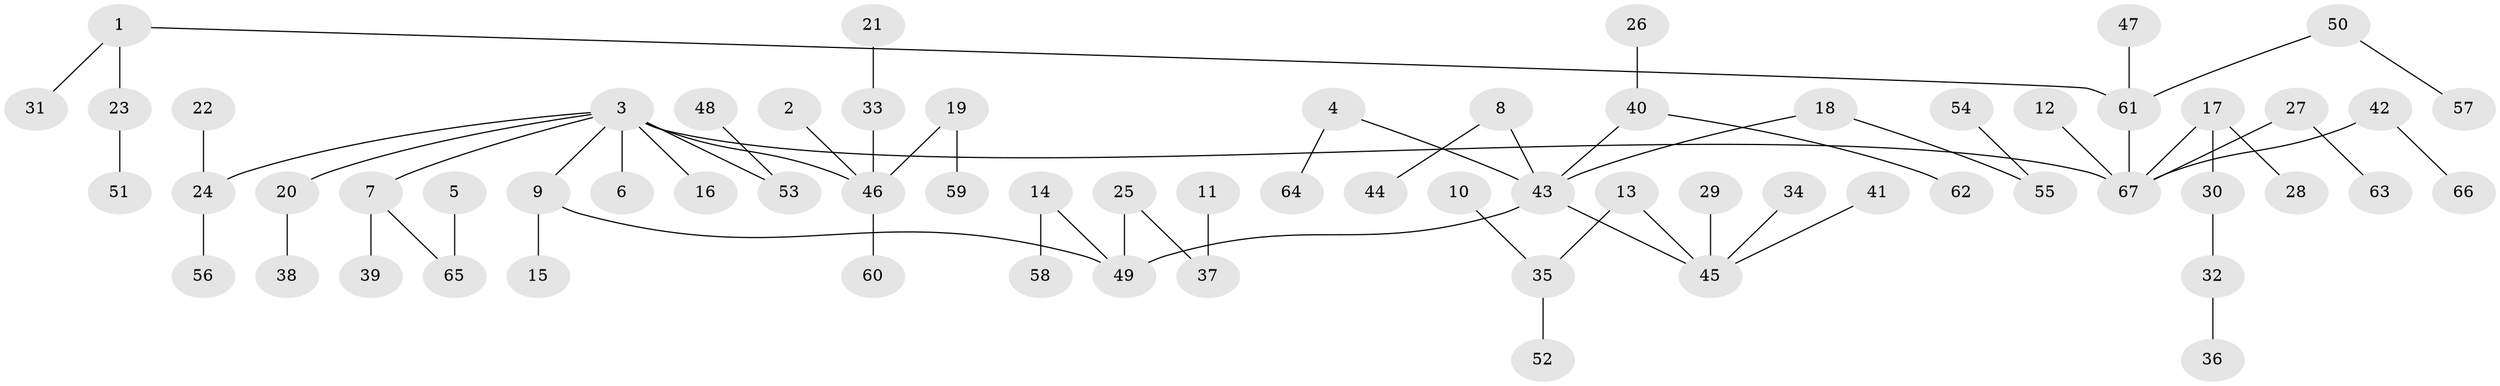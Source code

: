 // original degree distribution, {6: 0.007518796992481203, 3: 0.18045112781954886, 4: 0.05263157894736842, 5: 0.06015037593984962, 2: 0.18796992481203006, 1: 0.5112781954887218}
// Generated by graph-tools (version 1.1) at 2025/50/03/09/25 03:50:15]
// undirected, 67 vertices, 66 edges
graph export_dot {
graph [start="1"]
  node [color=gray90,style=filled];
  1;
  2;
  3;
  4;
  5;
  6;
  7;
  8;
  9;
  10;
  11;
  12;
  13;
  14;
  15;
  16;
  17;
  18;
  19;
  20;
  21;
  22;
  23;
  24;
  25;
  26;
  27;
  28;
  29;
  30;
  31;
  32;
  33;
  34;
  35;
  36;
  37;
  38;
  39;
  40;
  41;
  42;
  43;
  44;
  45;
  46;
  47;
  48;
  49;
  50;
  51;
  52;
  53;
  54;
  55;
  56;
  57;
  58;
  59;
  60;
  61;
  62;
  63;
  64;
  65;
  66;
  67;
  1 -- 23 [weight=1.0];
  1 -- 31 [weight=1.0];
  1 -- 61 [weight=1.0];
  2 -- 46 [weight=1.0];
  3 -- 6 [weight=1.0];
  3 -- 7 [weight=1.0];
  3 -- 9 [weight=1.0];
  3 -- 16 [weight=1.0];
  3 -- 20 [weight=1.0];
  3 -- 24 [weight=1.0];
  3 -- 46 [weight=1.0];
  3 -- 53 [weight=1.0];
  3 -- 67 [weight=1.0];
  4 -- 43 [weight=1.0];
  4 -- 64 [weight=1.0];
  5 -- 65 [weight=1.0];
  7 -- 39 [weight=1.0];
  7 -- 65 [weight=1.0];
  8 -- 43 [weight=1.0];
  8 -- 44 [weight=1.0];
  9 -- 15 [weight=1.0];
  9 -- 49 [weight=1.0];
  10 -- 35 [weight=1.0];
  11 -- 37 [weight=1.0];
  12 -- 67 [weight=1.0];
  13 -- 35 [weight=1.0];
  13 -- 45 [weight=1.0];
  14 -- 49 [weight=1.0];
  14 -- 58 [weight=1.0];
  17 -- 28 [weight=1.0];
  17 -- 30 [weight=1.0];
  17 -- 67 [weight=1.0];
  18 -- 43 [weight=1.0];
  18 -- 55 [weight=1.0];
  19 -- 46 [weight=1.0];
  19 -- 59 [weight=1.0];
  20 -- 38 [weight=1.0];
  21 -- 33 [weight=1.0];
  22 -- 24 [weight=1.0];
  23 -- 51 [weight=1.0];
  24 -- 56 [weight=1.0];
  25 -- 37 [weight=1.0];
  25 -- 49 [weight=1.0];
  26 -- 40 [weight=1.0];
  27 -- 63 [weight=1.0];
  27 -- 67 [weight=1.0];
  29 -- 45 [weight=1.0];
  30 -- 32 [weight=1.0];
  32 -- 36 [weight=1.0];
  33 -- 46 [weight=1.0];
  34 -- 45 [weight=1.0];
  35 -- 52 [weight=1.0];
  40 -- 43 [weight=1.0];
  40 -- 62 [weight=1.0];
  41 -- 45 [weight=1.0];
  42 -- 66 [weight=1.0];
  42 -- 67 [weight=1.0];
  43 -- 45 [weight=1.0];
  43 -- 49 [weight=1.0];
  46 -- 60 [weight=1.0];
  47 -- 61 [weight=1.0];
  48 -- 53 [weight=1.0];
  50 -- 57 [weight=1.0];
  50 -- 61 [weight=1.0];
  54 -- 55 [weight=1.0];
  61 -- 67 [weight=1.0];
}
